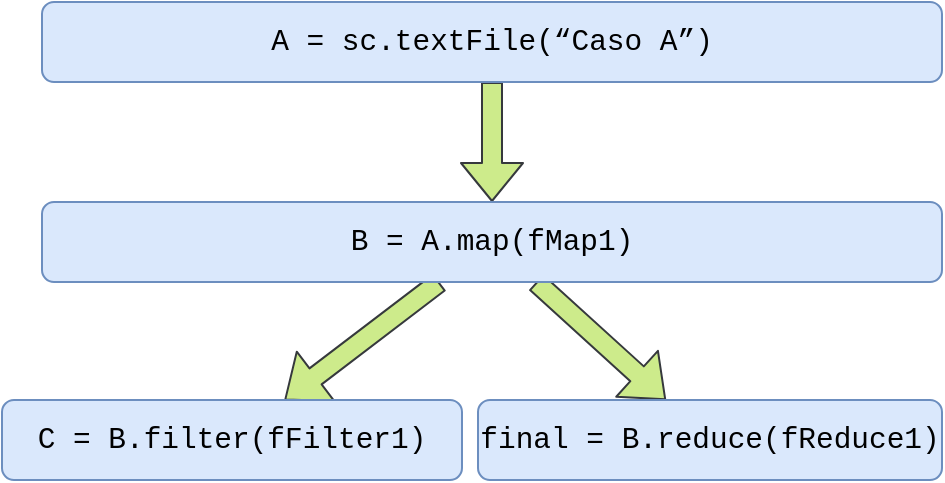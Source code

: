 <mxfile>
    <diagram id="4nTS6stVv6y9ojEMettr" name="Página-1">
        <mxGraphModel dx="585" dy="875" grid="1" gridSize="10" guides="1" tooltips="1" connect="1" arrows="1" fold="1" page="0" pageScale="1" pageWidth="827" pageHeight="1169" background="none" math="0" shadow="0">
            <root>
                <mxCell id="0"/>
                <mxCell id="1" parent="0"/>
                <mxCell id="13" value="" style="edgeStyle=none;shape=flexArrow;html=1;fillColor=#cdeb8b;strokeColor=#36393d;" edge="1" parent="1" target="14" source="3">
                    <mxGeometry relative="1" as="geometry">
                        <mxPoint x="389.8" y="-80" as="sourcePoint"/>
                    </mxGeometry>
                </mxCell>
                <mxCell id="8" value="" style="edgeStyle=none;html=1;shape=flexArrow;fillColor=#cdeb8b;strokeColor=#36393d;" edge="1" parent="1" source="2" target="3">
                    <mxGeometry relative="1" as="geometry"/>
                </mxCell>
                <mxCell id="2" value="&lt;span id=&quot;docs-internal-guid-b260d8b3-7fff-aaaa-7c53-4b31f939efba&quot;&gt;&lt;span style=&quot;font-size: 11.04pt ; font-family: &amp;#34;courier new&amp;#34; ; color: rgb(0 , 0 , 0) ; background-color: transparent ; vertical-align: baseline&quot;&gt;A = sc.textFile(“Caso A”)&lt;/span&gt;&lt;/span&gt;" style="rounded=1;whiteSpace=wrap;html=1;fillColor=#dae8fc;strokeColor=#6c8ebf;align=center;" parent="1" vertex="1">
                    <mxGeometry x="50" y="-220" width="450" height="40" as="geometry"/>
                </mxCell>
                <mxCell id="12" value="" style="edgeStyle=none;shape=flexArrow;html=1;fillColor=#cdeb8b;strokeColor=#36393d;" edge="1" parent="1" source="3" target="11">
                    <mxGeometry relative="1" as="geometry"/>
                </mxCell>
                <mxCell id="3" value="&lt;span id=&quot;docs-internal-guid-d82a0ac7-7fff-5aa1-37c9-a47197643dba&quot;&gt;&lt;span style=&quot;font-size: 11.04pt ; font-family: &amp;#34;courier new&amp;#34; ; color: rgb(0 , 0 , 0) ; background-color: transparent ; vertical-align: baseline&quot;&gt;B = A.map(fMap1)&lt;/span&gt;&lt;/span&gt;" style="rounded=1;whiteSpace=wrap;html=1;fillColor=#dae8fc;strokeColor=#6c8ebf;align=center;" vertex="1" parent="1">
                    <mxGeometry x="50" y="-120" width="450" height="40" as="geometry"/>
                </mxCell>
                <mxCell id="11" value="&lt;span id=&quot;docs-internal-guid-d1dd2f2e-7fff-6c05-dfa6-d8aac0f4a924&quot;&gt;&lt;span style=&quot;font-size: 11.04pt ; font-family: &amp;#34;courier new&amp;#34; ; color: rgb(0 , 0 , 0) ; background-color: transparent ; vertical-align: baseline&quot;&gt;C = B.filter(fFilter1)&lt;/span&gt;&lt;/span&gt;" style="rounded=1;whiteSpace=wrap;html=1;fillColor=#dae8fc;strokeColor=#6c8ebf;align=center;" vertex="1" parent="1">
                    <mxGeometry x="30" y="-21" width="230" height="40" as="geometry"/>
                </mxCell>
                <mxCell id="14" value="&lt;span id=&quot;docs-internal-guid-ffe1909e-7fff-e732-2b0d-fbfe8848517f&quot;&gt;&lt;span style=&quot;font-size: 11.04pt ; font-family: &amp;#34;courier new&amp;#34; ; color: rgb(0 , 0 , 0) ; background-color: transparent ; vertical-align: baseline&quot;&gt;final = B.reduce(fReduce1)&lt;/span&gt;&lt;/span&gt;" style="rounded=1;whiteSpace=wrap;html=1;fillColor=#dae8fc;strokeColor=#6c8ebf;align=center;" vertex="1" parent="1">
                    <mxGeometry x="268" y="-21" width="232" height="40" as="geometry"/>
                </mxCell>
            </root>
        </mxGraphModel>
    </diagram>
</mxfile>